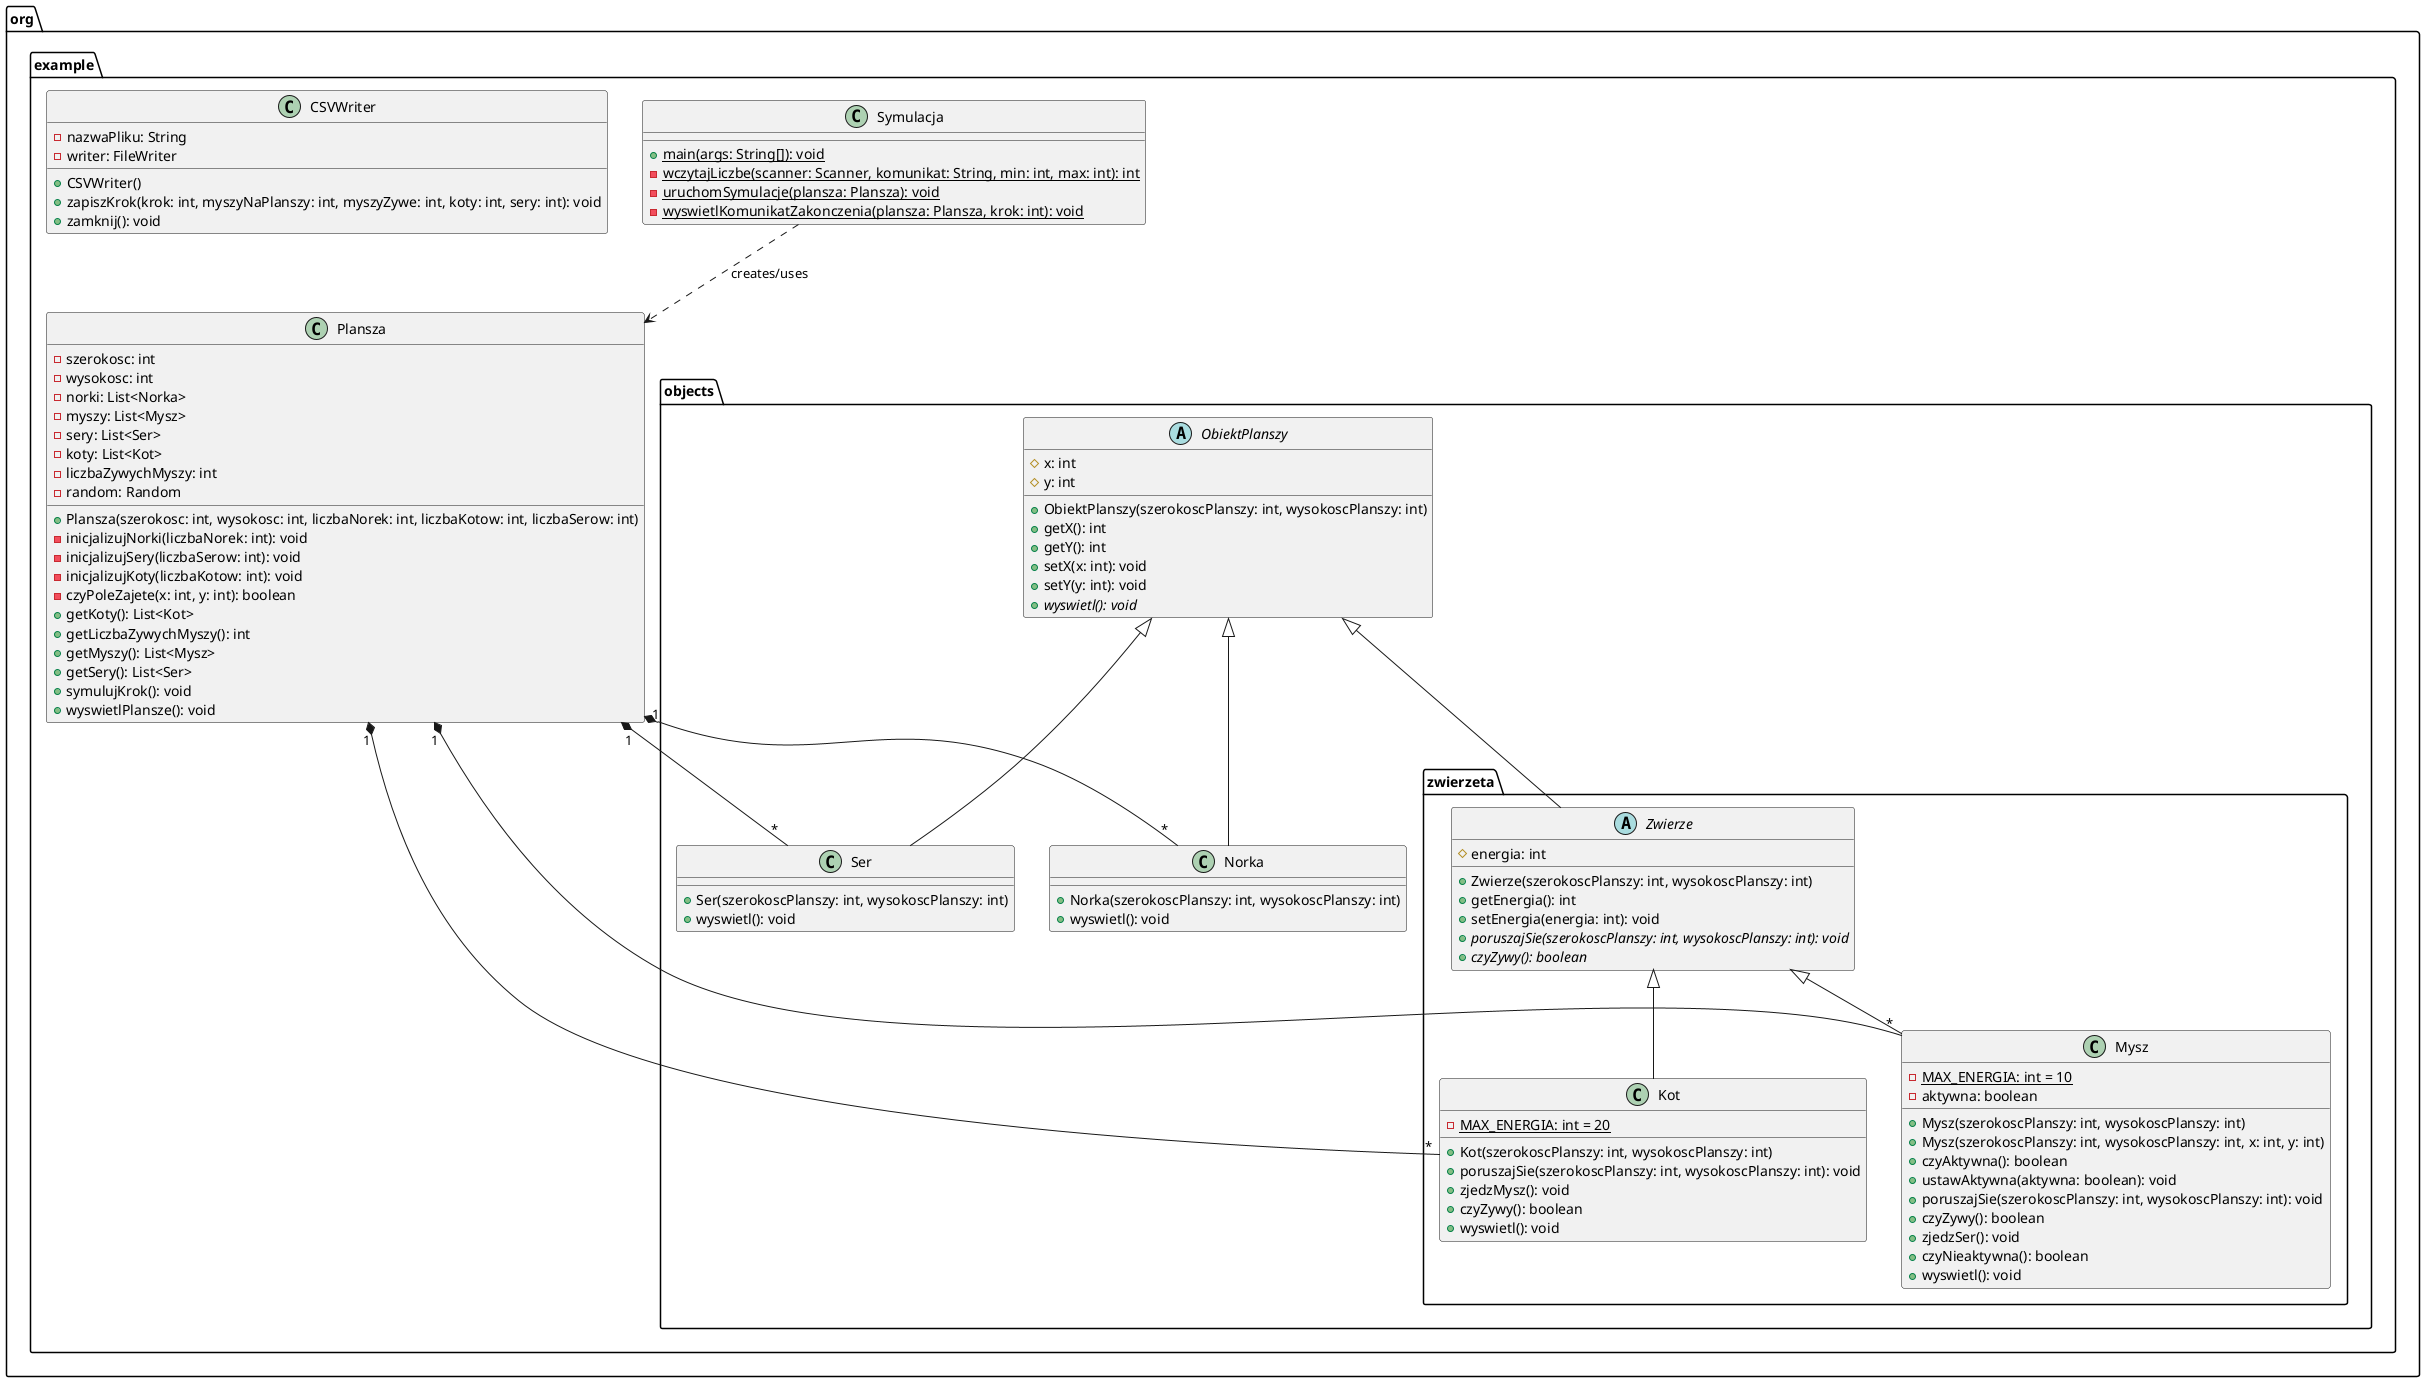 @startuml

package "org.example" {
  class Plansza {
    -szerokosc: int
    -wysokosc: int
    -norki: List<Norka>
    -myszy: List<Mysz>
    -sery: List<Ser>
    -koty: List<Kot>
    -liczbaZywychMyszy: int
    -random: Random
    +Plansza(szerokosc: int, wysokosc: int, liczbaNorek: int, liczbaKotow: int, liczbaSerow: int)
    -inicjalizujNorki(liczbaNorek: int): void
    -inicjalizujSery(liczbaSerow: int): void
    -inicjalizujKoty(liczbaKotow: int): void
    -czyPoleZajete(x: int, y: int): boolean
    +getKoty(): List<Kot>
    +getLiczbaZywychMyszy(): int
    +getMyszy(): List<Mysz>
    +getSery(): List<Ser>
    +symulujKrok(): void
    +wyswietlPlansze(): void
  }

  class Symulacja {
    +{static} main(args: String[]): void
    -{static} wczytajLiczbe(scanner: Scanner, komunikat: String, min: int, max: int): int
    -{static} uruchomSymulacje(plansza: Plansza): void
    -{static} wyswietlKomunikatZakonczenia(plansza: Plansza, krok: int): void
  }

  class CSVWriter {
    -nazwaPliku: String
    -writer: FileWriter
    +CSVWriter()
    +zapiszKrok(krok: int, myszyNaPlanszy: int, myszyZywe: int, koty: int, sery: int): void
    +zamknij(): void
  }
}

package "org.example.objects" {
  abstract class ObiektPlanszy {
    #x: int
    #y: int
    +ObiektPlanszy(szerokoscPlanszy: int, wysokoscPlanszy: int)
    +getX(): int
    +getY(): int
    +setX(x: int): void
    +setY(y: int): void
    +{abstract} wyswietl(): void
  }

  class Norka {
    +Norka(szerokoscPlanszy: int, wysokoscPlanszy: int)
    +wyswietl(): void
  }

  class Ser {
    +Ser(szerokoscPlanszy: int, wysokoscPlanszy: int)
    +wyswietl(): void
  }
}

package "org.example.objects.zwierzeta" {
  abstract class Zwierze {
    #energia: int
    +Zwierze(szerokoscPlanszy: int, wysokoscPlanszy: int)
    +getEnergia(): int
    +setEnergia(energia: int): void
    +{abstract} poruszajSie(szerokoscPlanszy: int, wysokoscPlanszy: int): void
    +{abstract} czyZywy(): boolean
  }

  class Kot {
    -{static} MAX_ENERGIA: int = 20
    +Kot(szerokoscPlanszy: int, wysokoscPlanszy: int)
    +poruszajSie(szerokoscPlanszy: int, wysokoscPlanszy: int): void
    +zjedzMysz(): void
    +czyZywy(): boolean
    +wyswietl(): void
  }

  class Mysz {
    -{static} MAX_ENERGIA: int = 10
    -aktywna: boolean
    +Mysz(szerokoscPlanszy: int, wysokoscPlanszy: int)
    +Mysz(szerokoscPlanszy: int, wysokoscPlanszy: int, x: int, y: int)
    +czyAktywna(): boolean
    +ustawAktywna(aktywna: boolean): void
    +poruszajSie(szerokoscPlanszy: int, wysokoscPlanszy: int): void
    +czyZywy(): boolean
    +zjedzSer(): void
    +czyNieaktywna(): boolean
    +wyswietl(): void
  }
}

ObiektPlanszy <|-- Norka
ObiektPlanszy <|-- Ser
ObiektPlanszy <|-- Zwierze
Zwierze <|-- Kot
Zwierze <|-- Mysz

Plansza "1" *-- "*" Norka
Plansza "1" *-- "*" Mysz
Plansza "1" *-- "*" Ser
Plansza "1" *-- "*" Kot

Symulacja ..> Plansza: creates/uses

@enduml